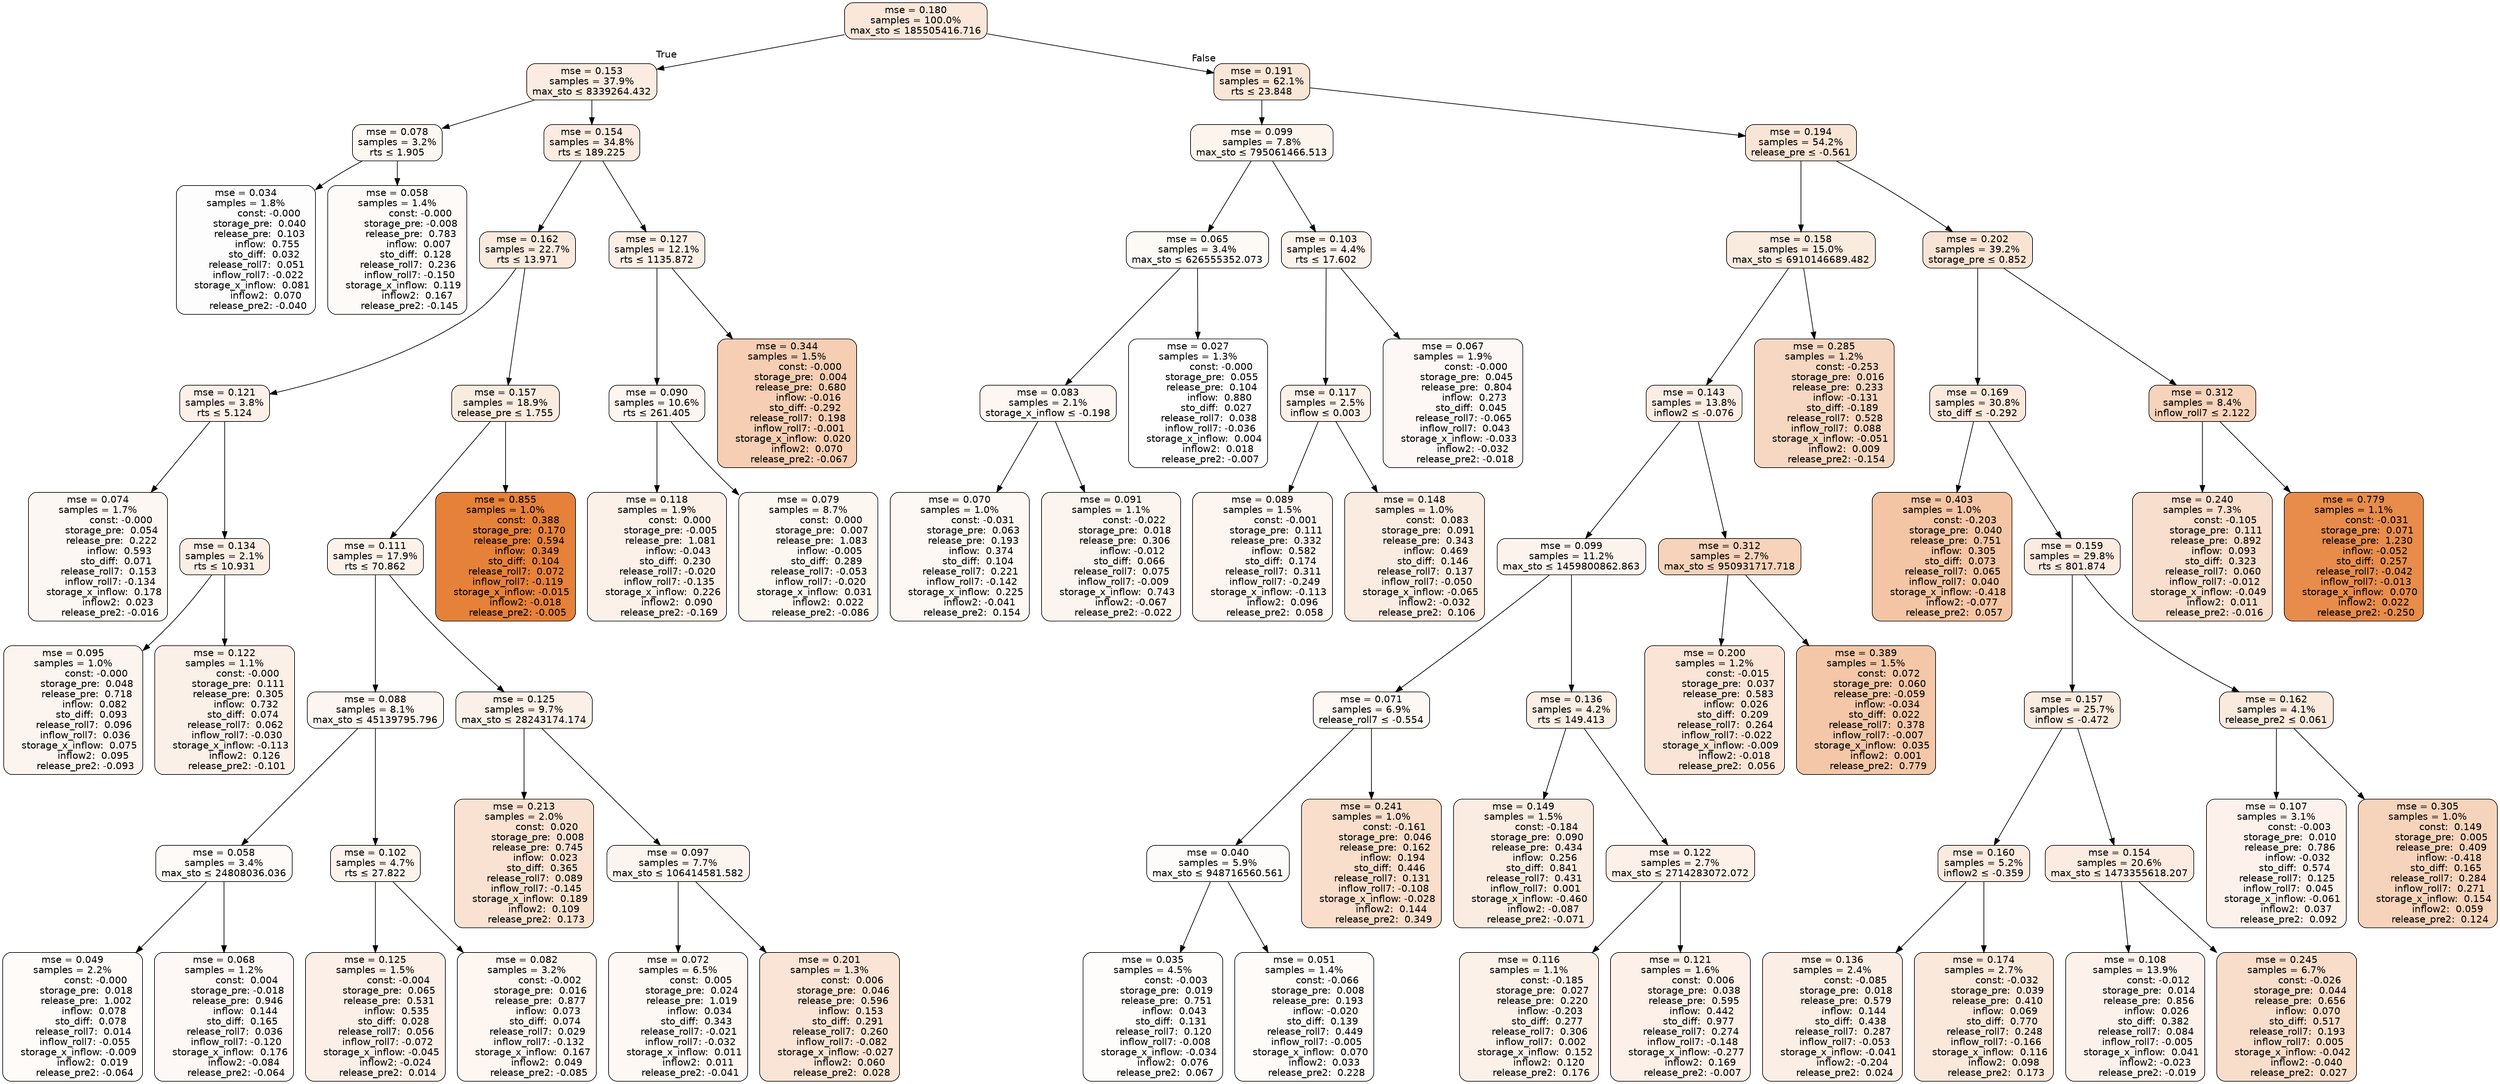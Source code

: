 digraph tree {
bgcolor="transparent"
node [shape=rectangle, style="filled, rounded", color="black", fontname=helvetica] ;
edge [fontname=helvetica] ;
	"0" [label="mse = 0.180
samples = 100.0%
max_sto &le; 185505416.716", fillcolor="#fae7da"]
	"1" [label="mse = 0.153
samples = 37.9%
max_sto &le; 8339264.432", fillcolor="#fbebe0"]
	"2" [label="mse = 0.078
samples = 3.2%
rts &le; 1.905", fillcolor="#fdf7f2"]
	"3" [label="mse = 0.034
samples = 1.8%
               const: -0.000
         storage_pre:  0.040
         release_pre:  0.103
              inflow:  0.755
            sto_diff:  0.032
       release_roll7:  0.051
        inflow_roll7: -0.022
    storage_x_inflow:  0.081
             inflow2:  0.070
        release_pre2: -0.040", fillcolor="#fefdfd"]
	"4" [label="mse = 0.058
samples = 1.4%
               const: -0.000
         storage_pre: -0.008
         release_pre:  0.783
              inflow:  0.007
            sto_diff:  0.128
       release_roll7:  0.236
        inflow_roll7: -0.150
    storage_x_inflow:  0.119
             inflow2:  0.167
        release_pre2: -0.145", fillcolor="#fefaf7"]
	"5" [label="mse = 0.154
samples = 34.8%
rts &le; 189.225", fillcolor="#fbebe0"]
	"6" [label="mse = 0.162
samples = 22.7%
rts &le; 13.971", fillcolor="#faeade"]
	"7" [label="mse = 0.121
samples = 3.8%
rts &le; 5.124", fillcolor="#fcf0e8"]
	"8" [label="mse = 0.074
samples = 1.7%
               const: -0.000
         storage_pre:  0.054
         release_pre:  0.222
              inflow:  0.593
            sto_diff:  0.071
       release_roll7:  0.153
        inflow_roll7: -0.134
    storage_x_inflow:  0.178
             inflow2:  0.023
        release_pre2: -0.016", fillcolor="#fdf7f3"]
	"9" [label="mse = 0.134
samples = 2.1%
rts &le; 10.931", fillcolor="#fbeee5"]
	"10" [label="mse = 0.095
samples = 1.0%
               const: -0.000
         storage_pre:  0.048
         release_pre:  0.718
              inflow:  0.082
            sto_diff:  0.093
       release_roll7:  0.096
        inflow_roll7:  0.036
    storage_x_inflow:  0.075
             inflow2:  0.095
        release_pre2: -0.093", fillcolor="#fcf4ee"]
	"11" [label="mse = 0.122
samples = 1.1%
               const: -0.000
         storage_pre:  0.111
         release_pre:  0.305
              inflow:  0.732
            sto_diff:  0.074
       release_roll7:  0.062
        inflow_roll7: -0.030
    storage_x_inflow: -0.113
             inflow2:  0.126
        release_pre2: -0.101", fillcolor="#fbf0e8"]
	"12" [label="mse = 0.157
samples = 18.9%
release_pre &le; 1.755", fillcolor="#faebdf"]
	"13" [label="mse = 0.111
samples = 17.9%
rts &le; 70.862", fillcolor="#fcf2ea"]
	"14" [label="mse = 0.088
samples = 8.1%
max_sto &le; 45139795.796", fillcolor="#fdf5f0"]
	"15" [label="mse = 0.058
samples = 3.4%
max_sto &le; 24808036.036", fillcolor="#fefaf7"]
	"16" [label="mse = 0.049
samples = 2.2%
               const: -0.000
         storage_pre:  0.018
         release_pre:  1.002
              inflow:  0.078
            sto_diff:  0.078
       release_roll7:  0.014
        inflow_roll7: -0.055
    storage_x_inflow: -0.009
             inflow2:  0.019
        release_pre2: -0.064", fillcolor="#fefbf9"]
	"17" [label="mse = 0.068
samples = 1.2%
               const:  0.004
         storage_pre: -0.018
         release_pre:  0.946
              inflow:  0.144
            sto_diff:  0.165
       release_roll7:  0.036
        inflow_roll7: -0.120
    storage_x_inflow:  0.176
             inflow2: -0.084
        release_pre2: -0.064", fillcolor="#fdf8f5"]
	"18" [label="mse = 0.102
samples = 4.7%
rts &le; 27.822", fillcolor="#fcf3ed"]
	"19" [label="mse = 0.125
samples = 1.5%
               const: -0.004
         storage_pre:  0.065
         release_pre:  0.531
              inflow:  0.535
            sto_diff:  0.028
       release_roll7:  0.056
        inflow_roll7: -0.072
    storage_x_inflow: -0.045
             inflow2: -0.024
        release_pre2:  0.014", fillcolor="#fbefe7"]
	"20" [label="mse = 0.082
samples = 3.2%
               const: -0.002
         storage_pre:  0.016
         release_pre:  0.877
              inflow:  0.073
            sto_diff:  0.074
       release_roll7:  0.029
        inflow_roll7: -0.132
    storage_x_inflow:  0.167
             inflow2:  0.049
        release_pre2: -0.085", fillcolor="#fdf6f1"]
	"21" [label="mse = 0.125
samples = 9.7%
max_sto &le; 28243174.174", fillcolor="#fbf0e7"]
	"22" [label="mse = 0.213
samples = 2.0%
               const:  0.020
         storage_pre:  0.008
         release_pre:  0.745
              inflow:  0.023
            sto_diff:  0.365
       release_roll7:  0.089
        inflow_roll7: -0.145
    storage_x_inflow:  0.189
             inflow2:  0.109
        release_pre2:  0.173", fillcolor="#f9e2d2"]
	"23" [label="mse = 0.097
samples = 7.7%
max_sto &le; 106414581.582", fillcolor="#fcf4ee"]
	"24" [label="mse = 0.072
samples = 6.5%
               const:  0.005
         storage_pre:  0.024
         release_pre:  1.019
              inflow:  0.034
            sto_diff:  0.343
       release_roll7: -0.021
        inflow_roll7: -0.032
    storage_x_inflow:  0.011
             inflow2:  0.011
        release_pre2: -0.041", fillcolor="#fdf8f4"]
	"25" [label="mse = 0.201
samples = 1.3%
               const:  0.006
         storage_pre:  0.046
         release_pre:  0.596
              inflow:  0.153
            sto_diff:  0.291
       release_roll7:  0.260
        inflow_roll7: -0.082
    storage_x_inflow: -0.027
             inflow2:  0.060
        release_pre2:  0.028", fillcolor="#f9e4d5"]
	"26" [label="mse = 0.855
samples = 1.0%
               const:  0.388
         storage_pre:  0.170
         release_pre:  0.594
              inflow:  0.349
            sto_diff:  0.104
       release_roll7:  0.072
        inflow_roll7: -0.119
    storage_x_inflow: -0.015
             inflow2: -0.018
        release_pre2: -0.005", fillcolor="#e58139"]
	"27" [label="mse = 0.127
samples = 12.1%
rts &le; 1135.872", fillcolor="#fbefe6"]
	"28" [label="mse = 0.090
samples = 10.6%
rts &le; 261.405", fillcolor="#fdf5ef"]
	"29" [label="mse = 0.118
samples = 1.9%
               const:  0.000
         storage_pre: -0.005
         release_pre:  1.081
              inflow: -0.043
            sto_diff:  0.230
       release_roll7: -0.020
        inflow_roll7: -0.135
    storage_x_inflow:  0.226
             inflow2:  0.090
        release_pre2: -0.169", fillcolor="#fcf1e9"]
	"30" [label="mse = 0.079
samples = 8.7%
               const:  0.000
         storage_pre:  0.007
         release_pre:  1.083
              inflow: -0.005
            sto_diff:  0.289
       release_roll7: -0.053
        inflow_roll7: -0.020
    storage_x_inflow:  0.031
             inflow2:  0.022
        release_pre2: -0.086", fillcolor="#fdf7f2"]
	"31" [label="mse = 0.344
samples = 1.5%
               const: -0.000
         storage_pre:  0.004
         release_pre:  0.680
              inflow: -0.016
            sto_diff: -0.292
       release_roll7:  0.198
        inflow_roll7: -0.001
    storage_x_inflow:  0.020
             inflow2:  0.070
        release_pre2: -0.067", fillcolor="#f5ceb3"]
	"32" [label="mse = 0.191
samples = 62.1%
rts &le; 23.848", fillcolor="#f9e6d7"]
	"33" [label="mse = 0.099
samples = 7.8%
max_sto &le; 795061466.513", fillcolor="#fcf4ed"]
	"34" [label="mse = 0.065
samples = 3.4%
max_sto &le; 626555352.073", fillcolor="#fdf9f5"]
	"35" [label="mse = 0.083
samples = 2.1%
storage_x_inflow &le; -0.198", fillcolor="#fdf6f1"]
	"36" [label="mse = 0.070
samples = 1.0%
               const: -0.031
         storage_pre:  0.063
         release_pre:  0.193
              inflow:  0.374
            sto_diff:  0.104
       release_roll7:  0.221
        inflow_roll7: -0.142
    storage_x_inflow:  0.225
             inflow2: -0.041
        release_pre2:  0.154", fillcolor="#fdf8f4"]
	"37" [label="mse = 0.091
samples = 1.1%
               const: -0.022
         storage_pre:  0.018
         release_pre:  0.306
              inflow: -0.012
            sto_diff:  0.066
       release_roll7:  0.075
        inflow_roll7: -0.009
    storage_x_inflow:  0.743
             inflow2: -0.067
        release_pre2: -0.022", fillcolor="#fcf5ef"]
	"38" [label="mse = 0.027
samples = 1.3%
               const: -0.000
         storage_pre:  0.055
         release_pre:  0.104
              inflow:  0.880
            sto_diff:  0.027
       release_roll7:  0.038
        inflow_roll7: -0.036
    storage_x_inflow:  0.004
             inflow2:  0.018
        release_pre2: -0.007", fillcolor="#ffffff"]
	"39" [label="mse = 0.103
samples = 4.4%
rts &le; 17.602", fillcolor="#fcf3ec"]
	"40" [label="mse = 0.117
samples = 2.5%
inflow &le; 0.003", fillcolor="#fcf1e9"]
	"41" [label="mse = 0.089
samples = 1.5%
               const: -0.001
         storage_pre:  0.111
         release_pre:  0.332
              inflow:  0.582
            sto_diff:  0.174
       release_roll7:  0.311
        inflow_roll7: -0.249
    storage_x_inflow: -0.113
             inflow2:  0.096
        release_pre2:  0.058", fillcolor="#fdf5f0"]
	"42" [label="mse = 0.148
samples = 1.0%
               const:  0.083
         storage_pre:  0.091
         release_pre:  0.343
              inflow:  0.469
            sto_diff:  0.146
       release_roll7:  0.137
        inflow_roll7: -0.050
    storage_x_inflow: -0.065
             inflow2: -0.032
        release_pre2:  0.106", fillcolor="#fbece2"]
	"43" [label="mse = 0.067
samples = 1.9%
               const: -0.000
         storage_pre:  0.045
         release_pre:  0.804
              inflow:  0.273
            sto_diff:  0.045
       release_roll7: -0.065
        inflow_roll7:  0.043
    storage_x_inflow: -0.033
             inflow2: -0.032
        release_pre2: -0.018", fillcolor="#fdf8f5"]
	"44" [label="mse = 0.194
samples = 54.2%
release_pre &le; -0.561", fillcolor="#f9e5d6"]
	"45" [label="mse = 0.158
samples = 15.0%
max_sto &le; 6910146689.482", fillcolor="#faebdf"]
	"46" [label="mse = 0.143
samples = 13.8%
inflow2 &le; -0.076", fillcolor="#fbede3"]
	"47" [label="mse = 0.099
samples = 11.2%
max_sto &le; 1459800862.863", fillcolor="#fcf3ed"]
	"48" [label="mse = 0.071
samples = 6.9%
release_roll7 &le; -0.554", fillcolor="#fdf8f4"]
	"49" [label="mse = 0.040
samples = 5.9%
max_sto &le; 948716560.561", fillcolor="#fefcfb"]
	"50" [label="mse = 0.035
samples = 4.5%
               const: -0.003
         storage_pre:  0.019
         release_pre:  0.751
              inflow:  0.043
            sto_diff:  0.131
       release_roll7:  0.120
        inflow_roll7: -0.008
    storage_x_inflow: -0.034
             inflow2:  0.076
        release_pre2:  0.067", fillcolor="#fefdfc"]
	"51" [label="mse = 0.051
samples = 1.4%
               const: -0.066
         storage_pre:  0.008
         release_pre:  0.193
              inflow: -0.020
            sto_diff:  0.139
       release_roll7:  0.449
        inflow_roll7: -0.005
    storage_x_inflow:  0.070
             inflow2:  0.033
        release_pre2:  0.228", fillcolor="#fefbf9"]
	"52" [label="mse = 0.241
samples = 1.0%
               const: -0.161
         storage_pre:  0.046
         release_pre:  0.162
              inflow:  0.194
            sto_diff:  0.446
       release_roll7:  0.131
        inflow_roll7: -0.108
    storage_x_inflow: -0.028
             inflow2:  0.144
        release_pre2:  0.349", fillcolor="#f8decb"]
	"53" [label="mse = 0.136
samples = 4.2%
rts &le; 149.413", fillcolor="#fbeee4"]
	"54" [label="mse = 0.149
samples = 1.5%
               const: -0.184
         storage_pre:  0.090
         release_pre:  0.434
              inflow:  0.256
            sto_diff:  0.841
       release_roll7:  0.431
        inflow_roll7:  0.001
    storage_x_inflow: -0.460
             inflow2: -0.087
        release_pre2: -0.071", fillcolor="#fbece1"]
	"55" [label="mse = 0.122
samples = 2.7%
max_sto &le; 2714283072.072", fillcolor="#fcf0e8"]
	"56" [label="mse = 0.116
samples = 1.1%
               const: -0.185
         storage_pre:  0.027
         release_pre:  0.220
              inflow: -0.203
            sto_diff:  0.277
       release_roll7:  0.306
        inflow_roll7:  0.002
    storage_x_inflow:  0.152
             inflow2:  0.120
        release_pre2:  0.176", fillcolor="#fcf1e9"]
	"57" [label="mse = 0.121
samples = 1.6%
               const:  0.006
         storage_pre:  0.038
         release_pre:  0.595
              inflow:  0.442
            sto_diff:  0.977
       release_roll7:  0.274
        inflow_roll7: -0.148
    storage_x_inflow: -0.277
             inflow2:  0.169
        release_pre2: -0.007", fillcolor="#fcf0e8"]
	"58" [label="mse = 0.312
samples = 2.7%
max_sto &le; 950931717.718", fillcolor="#f6d3ba"]
	"59" [label="mse = 0.200
samples = 1.2%
               const: -0.015
         storage_pre:  0.037
         release_pre:  0.583
              inflow:  0.026
            sto_diff:  0.209
       release_roll7:  0.264
        inflow_roll7: -0.022
    storage_x_inflow: -0.009
             inflow2: -0.018
        release_pre2:  0.056", fillcolor="#f9e4d5"]
	"60" [label="mse = 0.389
samples = 1.5%
               const:  0.072
         storage_pre:  0.060
         release_pre: -0.059
              inflow: -0.034
            sto_diff:  0.022
       release_roll7:  0.378
        inflow_roll7: -0.007
    storage_x_inflow:  0.035
             inflow2:  0.001
        release_pre2:  0.779", fillcolor="#f3c7a8"]
	"61" [label="mse = 0.285
samples = 1.2%
               const: -0.253
         storage_pre:  0.016
         release_pre:  0.233
              inflow: -0.131
            sto_diff: -0.189
       release_roll7:  0.528
        inflow_roll7:  0.088
    storage_x_inflow: -0.051
             inflow2:  0.009
        release_pre2: -0.154", fillcolor="#f6d7c1"]
	"62" [label="mse = 0.202
samples = 39.2%
storage_pre &le; 0.852", fillcolor="#f9e4d4"]
	"63" [label="mse = 0.169
samples = 30.8%
sto_diff &le; -0.292", fillcolor="#fae9dc"]
	"64" [label="mse = 0.403
samples = 1.0%
               const: -0.203
         storage_pre:  0.040
         release_pre:  0.751
              inflow:  0.305
            sto_diff:  0.073
       release_roll7:  0.065
        inflow_roll7:  0.040
    storage_x_inflow: -0.418
             inflow2: -0.077
        release_pre2:  0.057", fillcolor="#f3c5a4"]
	"65" [label="mse = 0.159
samples = 29.8%
rts &le; 801.874", fillcolor="#faeadf"]
	"66" [label="mse = 0.157
samples = 25.7%
inflow &le; -0.472", fillcolor="#faebdf"]
	"67" [label="mse = 0.160
samples = 5.2%
inflow2 &le; -0.359", fillcolor="#faeadf"]
	"68" [label="mse = 0.136
samples = 2.4%
               const: -0.085
         storage_pre:  0.018
         release_pre:  0.579
              inflow:  0.144
            sto_diff:  0.438
       release_roll7:  0.287
        inflow_roll7: -0.053
    storage_x_inflow: -0.041
             inflow2: -0.204
        release_pre2:  0.024", fillcolor="#fbeee4"]
	"69" [label="mse = 0.174
samples = 2.7%
               const: -0.032
         storage_pre:  0.039
         release_pre:  0.410
              inflow:  0.069
            sto_diff:  0.770
       release_roll7:  0.248
        inflow_roll7: -0.166
    storage_x_inflow:  0.116
             inflow2:  0.098
        release_pre2:  0.173", fillcolor="#fae8db"]
	"70" [label="mse = 0.154
samples = 20.6%
max_sto &le; 1473355618.207", fillcolor="#fbebe0"]
	"71" [label="mse = 0.108
samples = 13.9%
               const: -0.012
         storage_pre:  0.014
         release_pre:  0.856
              inflow:  0.026
            sto_diff:  0.382
       release_roll7:  0.084
        inflow_roll7: -0.005
    storage_x_inflow:  0.041
             inflow2: -0.023
        release_pre2: -0.019", fillcolor="#fcf2eb"]
	"72" [label="mse = 0.245
samples = 6.7%
               const: -0.026
         storage_pre:  0.044
         release_pre:  0.656
              inflow:  0.070
            sto_diff:  0.517
       release_roll7:  0.193
        inflow_roll7:  0.005
    storage_x_inflow: -0.042
             inflow2: -0.040
        release_pre2:  0.027", fillcolor="#f8ddca"]
	"73" [label="mse = 0.162
samples = 4.1%
release_pre2 &le; 0.061", fillcolor="#faeade"]
	"74" [label="mse = 0.107
samples = 3.1%
               const: -0.003
         storage_pre:  0.010
         release_pre:  0.786
              inflow: -0.032
            sto_diff:  0.574
       release_roll7:  0.125
        inflow_roll7:  0.045
    storage_x_inflow: -0.061
             inflow2:  0.037
        release_pre2:  0.092", fillcolor="#fcf2eb"]
	"75" [label="mse = 0.305
samples = 1.0%
               const:  0.149
         storage_pre:  0.005
         release_pre:  0.409
              inflow: -0.418
            sto_diff:  0.165
       release_roll7:  0.284
        inflow_roll7:  0.271
    storage_x_inflow:  0.154
             inflow2:  0.059
        release_pre2:  0.124", fillcolor="#f6d4bc"]
	"76" [label="mse = 0.312
samples = 8.4%
inflow_roll7 &le; 2.122", fillcolor="#f6d3ba"]
	"77" [label="mse = 0.240
samples = 7.3%
               const: -0.105
         storage_pre:  0.111
         release_pre:  0.892
              inflow:  0.093
            sto_diff:  0.323
       release_roll7:  0.060
        inflow_roll7: -0.012
    storage_x_inflow: -0.049
             inflow2:  0.011
        release_pre2: -0.016", fillcolor="#f8decc"]
	"78" [label="mse = 0.779
samples = 1.1%
               const: -0.031
         storage_pre:  0.071
         release_pre:  1.230
              inflow: -0.052
            sto_diff:  0.257
       release_roll7: -0.042
        inflow_roll7: -0.013
    storage_x_inflow:  0.070
             inflow2:  0.022
        release_pre2: -0.250", fillcolor="#e78c4b"]

	"0" -> "1" [labeldistance=2.5, labelangle=45, headlabel="True"]
	"1" -> "2"
	"2" -> "3"
	"2" -> "4"
	"1" -> "5"
	"5" -> "6"
	"6" -> "7"
	"7" -> "8"
	"7" -> "9"
	"9" -> "10"
	"9" -> "11"
	"6" -> "12"
	"12" -> "13"
	"13" -> "14"
	"14" -> "15"
	"15" -> "16"
	"15" -> "17"
	"14" -> "18"
	"18" -> "19"
	"18" -> "20"
	"13" -> "21"
	"21" -> "22"
	"21" -> "23"
	"23" -> "24"
	"23" -> "25"
	"12" -> "26"
	"5" -> "27"
	"27" -> "28"
	"28" -> "29"
	"28" -> "30"
	"27" -> "31"
	"0" -> "32" [labeldistance=2.5, labelangle=-45, headlabel="False"]
	"32" -> "33"
	"33" -> "34"
	"34" -> "35"
	"35" -> "36"
	"35" -> "37"
	"34" -> "38"
	"33" -> "39"
	"39" -> "40"
	"40" -> "41"
	"40" -> "42"
	"39" -> "43"
	"32" -> "44"
	"44" -> "45"
	"45" -> "46"
	"46" -> "47"
	"47" -> "48"
	"48" -> "49"
	"49" -> "50"
	"49" -> "51"
	"48" -> "52"
	"47" -> "53"
	"53" -> "54"
	"53" -> "55"
	"55" -> "56"
	"55" -> "57"
	"46" -> "58"
	"58" -> "59"
	"58" -> "60"
	"45" -> "61"
	"44" -> "62"
	"62" -> "63"
	"63" -> "64"
	"63" -> "65"
	"65" -> "66"
	"66" -> "67"
	"67" -> "68"
	"67" -> "69"
	"66" -> "70"
	"70" -> "71"
	"70" -> "72"
	"65" -> "73"
	"73" -> "74"
	"73" -> "75"
	"62" -> "76"
	"76" -> "77"
	"76" -> "78"
}
